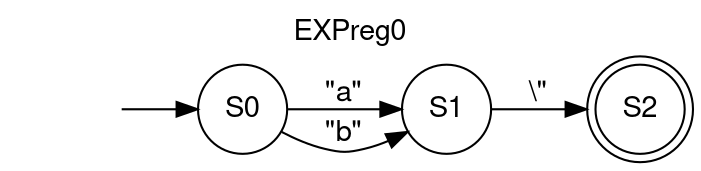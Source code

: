 digraph AFD {
labelloc="t";
    label="EXPreg0";	fontname="Helvetica,Arial,sans-serif"
	node [fontname="Helvetica,Arial,sans-serif"]
	edge [fontname="Helvetica,Arial,sans-serif"]
	rankdir=LR;
begin[shape=none label=""];
node[shape=circle]begin->S0; 
	node [shape = doublecircle]; S2; 
node [shape = circle]; 
S0->S1 [label = "\"a\""];
S0->S1 [label = "\"b\""];
S1->S2 [label = "\\\""];
}
